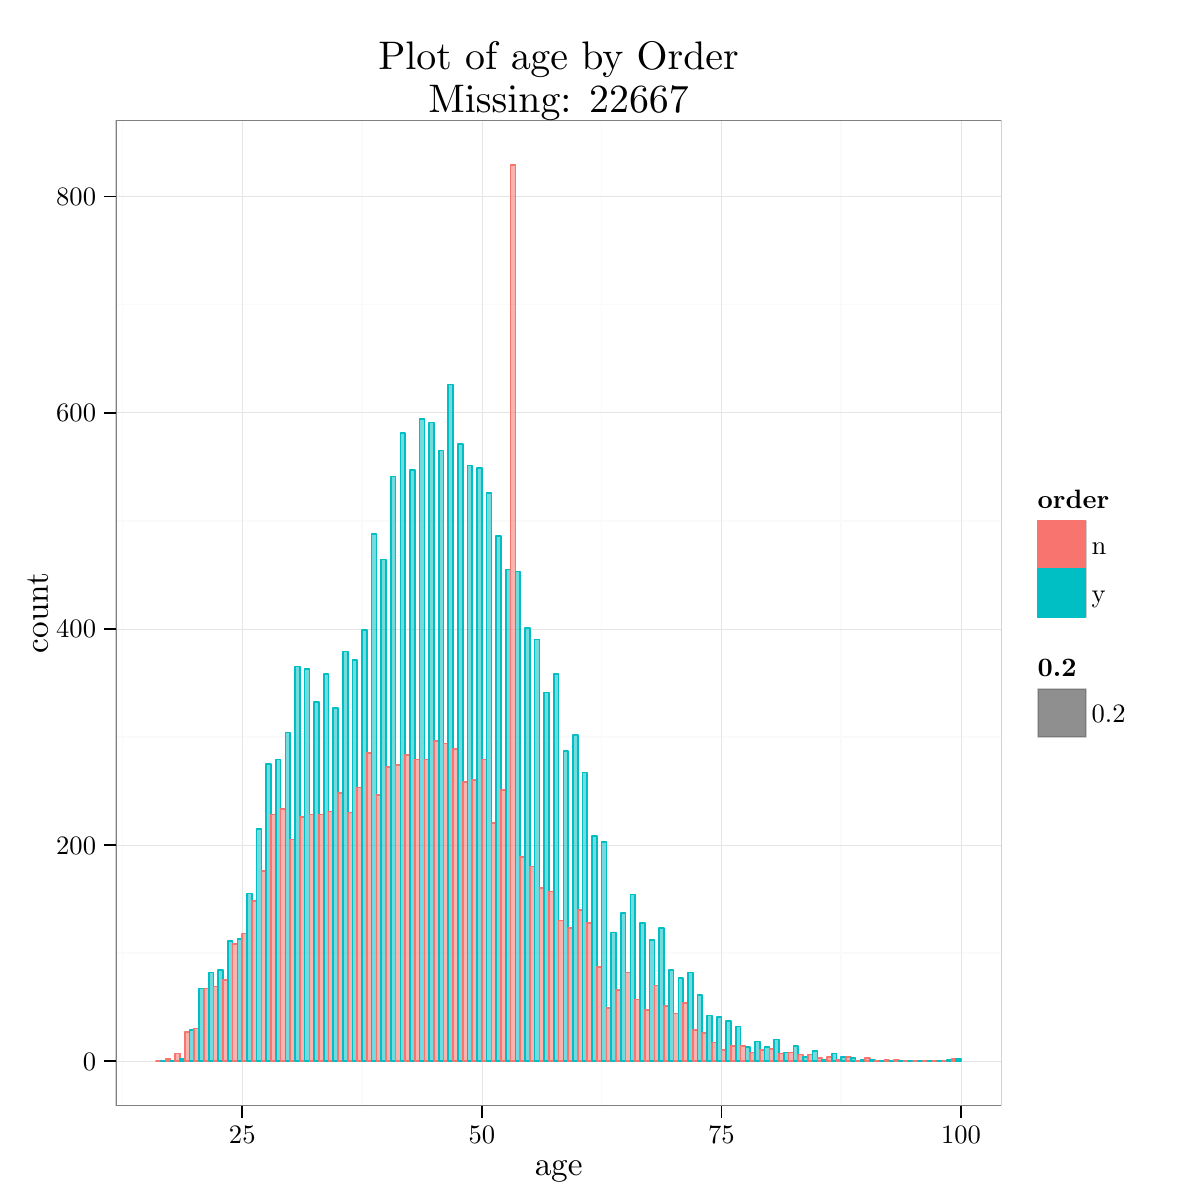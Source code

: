 % Created by tikzDevice version 0.6.2 on 2013-04-26 06:01:31.967
% !TEX encoding = UTF-8 Unicode

\documentclass{article}
\nonstopmode

\usepackage{tikz}

\usepackage[active,tightpage,psfixbb]{preview}

\PreviewEnvironment{pgfpicture}

\setlength\PreviewBorder{0pt}

\newcommand{\SweaveOpts}[1]{}  % do not interfere with LaTeX
\newcommand{\SweaveInput}[1]{} % because they are not real TeX commands
\newcommand{\Sexpr}[1]{}       % will only be parsed by R


%Change "article" to "report" to get rid of page number on title page
\usepackage{amsmath,amsfonts,amsthm,amssymb}
\usepackage{tikz}
\usetikzlibrary{backgrounds}
\usepackage{setspace}
\usepackage{Tabbing}
\usepackage{fancyhdr}
\usepackage{lastpage}
\usepackage{lstlinebgrd}
\usepackage{extramarks}
\usepackage{longtable}
\usepackage{chngpage}
\usepackage{soul,color}
\usepackage{color}
\usepackage{graphicx,float,wrapfig}
\usepackage{amsmath,amssymb, rotating}
%\usepackage{minted}
\usepackage{epsfig}
\usepackage{animate}
\usepackage{array}
\usepackage{graphics, color}
\usepackage{graphicx}
\usepackage{epsfig}
\usepackage{setspace}
\usepackage{verbatim}
\usepackage{url}
\usepackage[margin=1.0in]{geometry}

\definecolor{knitrfg}{rgb}{0.2, 0.2, 0.2}
\newcommand{\blue}[1]{{\color{blue} #1}}
\newcommand{\red}[1]{{\color{red} #1}}
\newcommand{\distas}[1]{%
  \savebox{\mybox}{\hbox{\kern3pt$\scriptstyle#1$\kern3pt}}%
  \savebox{\mysim}{\hbox{$\sim$}}%
  \mathbin{\overset{#1}{\kern\z \resizebox{\wd\mybox}{\ht\mysim}{$\sim$}}}%
}
\newcommand{\mytilde}{\raise.17ex\hbox{$\scriptstyle\mathtt{\sim}$}} 

% In case you need to adjust margins:
\topmargin=-0.45in      %
\evensidemargin=0in     %
\oddsidemargin=0in      %
\textwidth=6.5in        %
\textheight=9.0in       %
\headsep=0.25in         %

%Course Information
\newcommand{\Semester}{April and May 2013}
\newcommand{\CourseShort}{DMC 2013}
\newcommand{\CourseLong}{Data Mining Cup Competition 2013}

%Instructor Information
\newcommand{\InstructorLong}{Iowa State University of Science and Technology}
\newcommand{\InstructorShort}{ISU}

%My Information
\newcommand{\WritersLong}{Corey Lanker, Fangfang Liu, Jia Liu, Ian Mouzon, Wei Zhang, Wen Zhou}
\newcommand{\WritersShort}{Lanker, Liu, Liu, Mouzon, Zhang, Zhou}
\newcommand{\WritersContact}{\blue{imouzon@iastate.edu}}

%Homework Information
\newcommand{\homeworkTitle}{Prediction of Orders}
\newcommand{\homeworkDueDate}{April and May 2013}
\newcommand{\homeworkCreationDate}{\date{}}
\newcommand{\homeworkTopics}{}

% Setup the header and footer
\pagestyle{fancy}                                                       %
\lhead{\CourseShort:  \InstructorShort}                                                 %
\chead{\homeworkTitle}  %
\rhead{\WritersShort \firstxmark}                                                     %
\lfoot{\lastxmark}                                                      %
\cfoot{}                                                                %
\rfoot{Page\ \thepage\ of\ \pageref{LastPage}}                          %
\renewcommand\headrulewidth{0.4pt}                                      %
\renewcommand\footrulewidth{0.4pt}                                      %

%%%% FANCY QUOTES %%%
\makeatletter
\tikzset{%
  fancy quotes/.style={
    text width=\fq@width pt,
    align=justify,
    inner sep=1em,
    anchor=north west,
    minimum width=\textwidth,
  },
  fancy quotes width/.initial={.8\textwidth},
  fancy quotes marks/.style={
    scale=8,
    text=white,
    inner sep=0pt,
  },
  fancy quotes opening/.style={
    fancy quotes marks,
  },
  fancy quotes closing/.style={
    fancy quotes marks,
  },
  fancy quotes background/.style={
    show background rectangle,
    inner frame xsep=0pt,
    background rectangle/.style={
      fill=gray!25,
      rounded corners,
    },
  }
}

\newenvironment{fancyquotes}[1][]{%
\noindent
\tikzpicture[fancy quotes background]
\node[fancy quotes opening,anchor=north west] (fq@ul) at (0,0) {``};
\tikz@scan@one@point\pgfutil@firstofone(fq@ul.east)
\pgfmathsetmacro{\fq@width}{\textwidth - 2*\pgf@x}
\node[fancy quotes,#1] (fq@txt) at (fq@ul.north west) \bgroup}
{\egroup;
\node[overlay,fancy quotes closing,anchor=east] at (fq@txt.south east) {''};
\endtikzpicture}
\makeatother
%%% End of fancy quotes


\begin{document}

\begin{tikzpicture}[x=1pt,y=1pt]
\definecolor[named]{drawColor}{rgb}{0.00,0.00,0.00}
\definecolor[named]{fillColor}{rgb}{1.00,1.00,1.00}
\fill[color=fillColor,fill opacity=0.00,] (0,0) rectangle (433.62,433.62);
\begin{scope}
\path[clip] (  0.00,  0.00) rectangle (433.62,433.62);
\definecolor[named]{drawColor}{rgb}{1.00,1.00,1.00}
\definecolor[named]{fillColor}{rgb}{1.00,1.00,1.00}
\end{scope}
\begin{scope}
\path[clip] (  0.00,  0.00) rectangle (433.62,433.62);
\definecolor[named]{drawColor}{rgb}{1.00,1.00,1.00}
\definecolor[named]{fillColor}{rgb}{1.00,1.00,1.00}

\draw[color=drawColor,line width= 0.6pt,line cap=round,line join=round,fill=fillColor,] (  0.00,  0.00) rectangle (433.62,433.62);
\end{scope}
\begin{scope}
\path[clip] (  0.00,  0.00) rectangle (433.62,433.62);
\definecolor[named]{drawColor}{rgb}{1.00,1.00,1.00}
\definecolor[named]{fillColor}{rgb}{1.00,1.00,1.00}
\end{scope}
\begin{scope}
\path[clip] (  0.00,  0.00) rectangle (433.62,433.62);
\definecolor[named]{drawColor}{rgb}{1.00,1.00,1.00}
\definecolor[named]{fillColor}{rgb}{1.00,1.00,1.00}
\end{scope}
\begin{scope}
\path[clip] (  0.00,  0.00) rectangle (433.62,433.62);
\definecolor[named]{drawColor}{rgb}{1.00,1.00,1.00}
\definecolor[named]{fillColor}{rgb}{1.00,1.00,1.00}
\end{scope}
\begin{scope}
\path[clip] ( 41.82, 34.03) rectangle (361.84,390.08);
\definecolor[named]{drawColor}{rgb}{1.00,1.00,1.00}
\definecolor[named]{fillColor}{rgb}{1.00,1.00,1.00}

\draw[fill=fillColor,draw opacity=0.00,] ( 41.82, 34.03) rectangle (361.84,390.08);
\definecolor[named]{drawColor}{rgb}{0.98,0.98,0.98}

\draw[color=drawColor,line width= 0.6pt,line join=round,fill opacity=0.00,] ( 41.82, 89.26) --
	(361.84, 89.26);

\draw[color=drawColor,line width= 0.6pt,line join=round,fill opacity=0.00,] ( 41.82,167.35) --
	(361.84,167.35);

\draw[color=drawColor,line width= 0.6pt,line join=round,fill opacity=0.00,] ( 41.82,245.44) --
	(361.84,245.44);

\draw[color=drawColor,line width= 0.6pt,line join=round,fill opacity=0.00,] ( 41.82,323.53) --
	(361.84,323.53);

\draw[color=drawColor,line width= 0.6pt,line join=round,fill opacity=0.00,] ( 44.24, 34.03) --
	( 44.24,390.08);

\draw[color=drawColor,line width= 0.6pt,line join=round,fill opacity=0.00,] (130.83, 34.03) --
	(130.83,390.08);

\draw[color=drawColor,line width= 0.6pt,line join=round,fill opacity=0.00,] (217.41, 34.03) --
	(217.41,390.08);

\draw[color=drawColor,line width= 0.6pt,line join=round,fill opacity=0.00,] (304.00, 34.03) --
	(304.00,390.08);
\definecolor[named]{drawColor}{rgb}{0.90,0.90,0.90}

\draw[color=drawColor,line width= 0.2pt,line join=round,fill opacity=0.00,] ( 41.82, 50.22) --
	(361.84, 50.22);

\draw[color=drawColor,line width= 0.2pt,line join=round,fill opacity=0.00,] ( 41.82,128.31) --
	(361.84,128.31);

\draw[color=drawColor,line width= 0.2pt,line join=round,fill opacity=0.00,] ( 41.82,206.40) --
	(361.84,206.40);

\draw[color=drawColor,line width= 0.2pt,line join=round,fill opacity=0.00,] ( 41.82,284.49) --
	(361.84,284.49);

\draw[color=drawColor,line width= 0.2pt,line join=round,fill opacity=0.00,] ( 41.82,362.58) --
	(361.84,362.58);

\draw[color=drawColor,line width= 0.2pt,line join=round,fill opacity=0.00,] ( 87.54, 34.03) --
	( 87.54,390.08);

\draw[color=drawColor,line width= 0.2pt,line join=round,fill opacity=0.00,] (174.12, 34.03) --
	(174.12,390.08);

\draw[color=drawColor,line width= 0.2pt,line join=round,fill opacity=0.00,] (260.71, 34.03) --
	(260.71,390.08);

\draw[color=drawColor,line width= 0.2pt,line join=round,fill opacity=0.00,] (347.29, 34.03) --
	(347.29,390.08);
\definecolor[named]{drawColor}{rgb}{0.97,0.46,0.43}
\definecolor[named]{fillColor}{rgb}{0.97,0.46,0.43}

\draw[color=drawColor,line width= 0.6pt,line join=round,fill=fillColor,fill opacity=0.55,] ( 56.37, 50.22) rectangle ( 58.10, 50.22);
\definecolor[named]{drawColor}{rgb}{0.00,0.75,0.77}
\definecolor[named]{fillColor}{rgb}{0.00,0.75,0.77}

\draw[color=drawColor,line width= 0.6pt,line join=round,fill=fillColor,fill opacity=0.55,] ( 58.10, 50.22) rectangle ( 59.83, 50.22);
\definecolor[named]{drawColor}{rgb}{0.97,0.46,0.43}
\definecolor[named]{fillColor}{rgb}{0.97,0.46,0.43}

\draw[color=drawColor,line width= 0.6pt,line join=round,fill=fillColor,fill opacity=0.55,] ( 59.83, 50.22) rectangle ( 61.56, 51.00);
\definecolor[named]{drawColor}{rgb}{0.00,0.75,0.77}
\definecolor[named]{fillColor}{rgb}{0.00,0.75,0.77}

\draw[color=drawColor,line width= 0.6pt,line join=round,fill=fillColor,fill opacity=0.55,] ( 61.56, 50.22) rectangle ( 63.29, 50.22);
\definecolor[named]{drawColor}{rgb}{0.97,0.46,0.43}
\definecolor[named]{fillColor}{rgb}{0.97,0.46,0.43}

\draw[color=drawColor,line width= 0.6pt,line join=round,fill=fillColor,fill opacity=0.55,] ( 63.29, 50.22) rectangle ( 65.02, 52.95);
\definecolor[named]{drawColor}{rgb}{0.00,0.75,0.77}
\definecolor[named]{fillColor}{rgb}{0.00,0.75,0.77}

\draw[color=drawColor,line width= 0.6pt,line join=round,fill=fillColor,fill opacity=0.55,] ( 65.02, 50.22) rectangle ( 66.76, 51.00);
\definecolor[named]{drawColor}{rgb}{0.97,0.46,0.43}
\definecolor[named]{fillColor}{rgb}{0.97,0.46,0.43}

\draw[color=drawColor,line width= 0.6pt,line join=round,fill=fillColor,fill opacity=0.55,] ( 66.76, 50.22) rectangle ( 68.49, 60.76);
\definecolor[named]{drawColor}{rgb}{0.00,0.75,0.77}
\definecolor[named]{fillColor}{rgb}{0.00,0.75,0.77}

\draw[color=drawColor,line width= 0.6pt,line join=round,fill=fillColor,fill opacity=0.55,] ( 68.49, 50.22) rectangle ( 70.22, 61.54);
\definecolor[named]{drawColor}{rgb}{0.97,0.46,0.43}
\definecolor[named]{fillColor}{rgb}{0.97,0.46,0.43}

\draw[color=drawColor,line width= 0.6pt,line join=round,fill=fillColor,fill opacity=0.55,] ( 70.22, 50.22) rectangle ( 71.95, 61.93);
\definecolor[named]{drawColor}{rgb}{0.00,0.75,0.77}
\definecolor[named]{fillColor}{rgb}{0.00,0.75,0.77}

\draw[color=drawColor,line width= 0.6pt,line join=round,fill=fillColor,fill opacity=0.55,] ( 71.95, 50.22) rectangle ( 73.68, 76.38);
\definecolor[named]{drawColor}{rgb}{0.97,0.46,0.43}
\definecolor[named]{fillColor}{rgb}{0.97,0.46,0.43}

\draw[color=drawColor,line width= 0.6pt,line join=round,fill=fillColor,fill opacity=0.55,] ( 73.68, 50.22) rectangle ( 75.41, 76.38);
\definecolor[named]{drawColor}{rgb}{0.00,0.75,0.77}
\definecolor[named]{fillColor}{rgb}{0.00,0.75,0.77}

\draw[color=drawColor,line width= 0.6pt,line join=round,fill=fillColor,fill opacity=0.55,] ( 75.41, 50.22) rectangle ( 77.15, 82.24);
\definecolor[named]{drawColor}{rgb}{0.97,0.46,0.43}
\definecolor[named]{fillColor}{rgb}{0.97,0.46,0.43}

\draw[color=drawColor,line width= 0.6pt,line join=round,fill=fillColor,fill opacity=0.55,] ( 77.15, 50.22) rectangle ( 78.88, 77.16);
\definecolor[named]{drawColor}{rgb}{0.00,0.75,0.77}
\definecolor[named]{fillColor}{rgb}{0.00,0.75,0.77}

\draw[color=drawColor,line width= 0.6pt,line join=round,fill=fillColor,fill opacity=0.55,] ( 78.88, 50.22) rectangle ( 80.61, 83.02);
\definecolor[named]{drawColor}{rgb}{0.97,0.46,0.43}
\definecolor[named]{fillColor}{rgb}{0.97,0.46,0.43}

\draw[color=drawColor,line width= 0.6pt,line join=round,fill=fillColor,fill opacity=0.55,] ( 80.61, 50.22) rectangle ( 82.34, 79.50);
\definecolor[named]{drawColor}{rgb}{0.00,0.75,0.77}
\definecolor[named]{fillColor}{rgb}{0.00,0.75,0.77}

\draw[color=drawColor,line width= 0.6pt,line join=round,fill=fillColor,fill opacity=0.55,] ( 82.34, 50.22) rectangle ( 84.07, 93.56);
\definecolor[named]{drawColor}{rgb}{0.97,0.46,0.43}
\definecolor[named]{fillColor}{rgb}{0.97,0.46,0.43}

\draw[color=drawColor,line width= 0.6pt,line join=round,fill=fillColor,fill opacity=0.55,] ( 84.07, 50.22) rectangle ( 85.80, 92.39);
\definecolor[named]{drawColor}{rgb}{0.00,0.75,0.77}
\definecolor[named]{fillColor}{rgb}{0.00,0.75,0.77}

\draw[color=drawColor,line width= 0.6pt,line join=round,fill=fillColor,fill opacity=0.55,] ( 85.80, 50.22) rectangle ( 87.54, 94.34);
\definecolor[named]{drawColor}{rgb}{0.97,0.46,0.43}
\definecolor[named]{fillColor}{rgb}{0.97,0.46,0.43}

\draw[color=drawColor,line width= 0.6pt,line join=round,fill=fillColor,fill opacity=0.55,] ( 87.54, 50.22) rectangle ( 89.27, 96.29);
\definecolor[named]{drawColor}{rgb}{0.00,0.75,0.77}
\definecolor[named]{fillColor}{rgb}{0.00,0.75,0.77}

\draw[color=drawColor,line width= 0.6pt,line join=round,fill=fillColor,fill opacity=0.55,] ( 89.27, 50.22) rectangle ( 91.00,110.74);
\definecolor[named]{drawColor}{rgb}{0.97,0.46,0.43}
\definecolor[named]{fillColor}{rgb}{0.97,0.46,0.43}

\draw[color=drawColor,line width= 0.6pt,line join=round,fill=fillColor,fill opacity=0.55,] ( 91.00, 50.22) rectangle ( 92.73,108.00);
\definecolor[named]{drawColor}{rgb}{0.00,0.75,0.77}
\definecolor[named]{fillColor}{rgb}{0.00,0.75,0.77}

\draw[color=drawColor,line width= 0.6pt,line join=round,fill=fillColor,fill opacity=0.55,] ( 92.73, 50.22) rectangle ( 94.46,134.16);
\definecolor[named]{drawColor}{rgb}{0.97,0.46,0.43}
\definecolor[named]{fillColor}{rgb}{0.97,0.46,0.43}

\draw[color=drawColor,line width= 0.6pt,line join=round,fill=fillColor,fill opacity=0.55,] ( 94.46, 50.22) rectangle ( 96.19,118.94);
\definecolor[named]{drawColor}{rgb}{0.00,0.75,0.77}
\definecolor[named]{fillColor}{rgb}{0.00,0.75,0.77}

\draw[color=drawColor,line width= 0.6pt,line join=round,fill=fillColor,fill opacity=0.55,] ( 96.19, 50.22) rectangle ( 97.93,157.59);
\definecolor[named]{drawColor}{rgb}{0.97,0.46,0.43}
\definecolor[named]{fillColor}{rgb}{0.97,0.46,0.43}

\draw[color=drawColor,line width= 0.6pt,line join=round,fill=fillColor,fill opacity=0.55,] ( 97.93, 50.22) rectangle ( 99.66,139.24);
\definecolor[named]{drawColor}{rgb}{0.00,0.75,0.77}
\definecolor[named]{fillColor}{rgb}{0.00,0.75,0.77}

\draw[color=drawColor,line width= 0.6pt,line join=round,fill=fillColor,fill opacity=0.55,] ( 99.66, 50.22) rectangle (101.39,159.15);
\definecolor[named]{drawColor}{rgb}{0.97,0.46,0.43}
\definecolor[named]{fillColor}{rgb}{0.97,0.46,0.43}

\draw[color=drawColor,line width= 0.6pt,line join=round,fill=fillColor,fill opacity=0.55,] (101.39, 50.22) rectangle (103.12,141.19);
\definecolor[named]{drawColor}{rgb}{0.00,0.75,0.77}
\definecolor[named]{fillColor}{rgb}{0.00,0.75,0.77}

\draw[color=drawColor,line width= 0.6pt,line join=round,fill=fillColor,fill opacity=0.55,] (103.12, 50.22) rectangle (104.85,168.91);
\definecolor[named]{drawColor}{rgb}{0.97,0.46,0.43}
\definecolor[named]{fillColor}{rgb}{0.97,0.46,0.43}

\draw[color=drawColor,line width= 0.6pt,line join=round,fill=fillColor,fill opacity=0.55,] (104.85, 50.22) rectangle (106.59,130.26);
\definecolor[named]{drawColor}{rgb}{0.00,0.75,0.77}
\definecolor[named]{fillColor}{rgb}{0.00,0.75,0.77}

\draw[color=drawColor,line width= 0.6pt,line join=round,fill=fillColor,fill opacity=0.55,] (106.59, 50.22) rectangle (108.32,192.73);
\definecolor[named]{drawColor}{rgb}{0.97,0.46,0.43}
\definecolor[named]{fillColor}{rgb}{0.97,0.46,0.43}

\draw[color=drawColor,line width= 0.6pt,line join=round,fill=fillColor,fill opacity=0.55,] (108.32, 50.22) rectangle (110.05,138.46);
\definecolor[named]{drawColor}{rgb}{0.00,0.75,0.77}
\definecolor[named]{fillColor}{rgb}{0.00,0.75,0.77}

\draw[color=drawColor,line width= 0.6pt,line join=round,fill=fillColor,fill opacity=0.55,] (110.05, 50.22) rectangle (111.78,191.95);
\definecolor[named]{drawColor}{rgb}{0.97,0.46,0.43}
\definecolor[named]{fillColor}{rgb}{0.97,0.46,0.43}

\draw[color=drawColor,line width= 0.6pt,line join=round,fill=fillColor,fill opacity=0.55,] (111.78, 50.22) rectangle (113.51,139.24);
\definecolor[named]{drawColor}{rgb}{0.00,0.75,0.77}
\definecolor[named]{fillColor}{rgb}{0.00,0.75,0.77}

\draw[color=drawColor,line width= 0.6pt,line join=round,fill=fillColor,fill opacity=0.55,] (113.51, 50.22) rectangle (115.24,179.85);
\definecolor[named]{drawColor}{rgb}{0.97,0.46,0.43}
\definecolor[named]{fillColor}{rgb}{0.97,0.46,0.43}

\draw[color=drawColor,line width= 0.6pt,line join=round,fill=fillColor,fill opacity=0.55,] (115.24, 50.22) rectangle (116.98,139.24);
\definecolor[named]{drawColor}{rgb}{0.00,0.75,0.77}
\definecolor[named]{fillColor}{rgb}{0.00,0.75,0.77}

\draw[color=drawColor,line width= 0.6pt,line join=round,fill=fillColor,fill opacity=0.55,] (116.98, 50.22) rectangle (118.71,190.00);
\definecolor[named]{drawColor}{rgb}{0.97,0.46,0.43}
\definecolor[named]{fillColor}{rgb}{0.97,0.46,0.43}

\draw[color=drawColor,line width= 0.6pt,line join=round,fill=fillColor,fill opacity=0.55,] (118.71, 50.22) rectangle (120.44,140.41);
\definecolor[named]{drawColor}{rgb}{0.00,0.75,0.77}
\definecolor[named]{fillColor}{rgb}{0.00,0.75,0.77}

\draw[color=drawColor,line width= 0.6pt,line join=round,fill=fillColor,fill opacity=0.55,] (120.44, 50.22) rectangle (122.17,177.89);
\definecolor[named]{drawColor}{rgb}{0.97,0.46,0.43}
\definecolor[named]{fillColor}{rgb}{0.97,0.46,0.43}

\draw[color=drawColor,line width= 0.6pt,line join=round,fill=fillColor,fill opacity=0.55,] (122.17, 50.22) rectangle (123.90,147.05);
\definecolor[named]{drawColor}{rgb}{0.00,0.75,0.77}
\definecolor[named]{fillColor}{rgb}{0.00,0.75,0.77}

\draw[color=drawColor,line width= 0.6pt,line join=round,fill=fillColor,fill opacity=0.55,] (123.90, 50.22) rectangle (125.63,198.20);
\definecolor[named]{drawColor}{rgb}{0.97,0.46,0.43}
\definecolor[named]{fillColor}{rgb}{0.97,0.46,0.43}

\draw[color=drawColor,line width= 0.6pt,line join=round,fill=fillColor,fill opacity=0.55,] (125.63, 50.22) rectangle (127.37,140.02);
\definecolor[named]{drawColor}{rgb}{0.00,0.75,0.77}
\definecolor[named]{fillColor}{rgb}{0.00,0.75,0.77}

\draw[color=drawColor,line width= 0.6pt,line join=round,fill=fillColor,fill opacity=0.55,] (127.37, 50.22) rectangle (129.10,195.07);
\definecolor[named]{drawColor}{rgb}{0.97,0.46,0.43}
\definecolor[named]{fillColor}{rgb}{0.97,0.46,0.43}

\draw[color=drawColor,line width= 0.6pt,line join=round,fill=fillColor,fill opacity=0.55,] (129.10, 50.22) rectangle (130.83,149.00);
\definecolor[named]{drawColor}{rgb}{0.00,0.75,0.77}
\definecolor[named]{fillColor}{rgb}{0.00,0.75,0.77}

\draw[color=drawColor,line width= 0.6pt,line join=round,fill=fillColor,fill opacity=0.55,] (130.83, 50.22) rectangle (132.56,206.01);
\definecolor[named]{drawColor}{rgb}{0.97,0.46,0.43}
\definecolor[named]{fillColor}{rgb}{0.97,0.46,0.43}

\draw[color=drawColor,line width= 0.6pt,line join=round,fill=fillColor,fill opacity=0.55,] (132.56, 50.22) rectangle (134.29,161.50);
\definecolor[named]{drawColor}{rgb}{0.00,0.75,0.77}
\definecolor[named]{fillColor}{rgb}{0.00,0.75,0.77}

\draw[color=drawColor,line width= 0.6pt,line join=round,fill=fillColor,fill opacity=0.55,] (134.29, 50.22) rectangle (136.02,240.76);
\definecolor[named]{drawColor}{rgb}{0.97,0.46,0.43}
\definecolor[named]{fillColor}{rgb}{0.97,0.46,0.43}

\draw[color=drawColor,line width= 0.6pt,line join=round,fill=fillColor,fill opacity=0.55,] (136.02, 50.22) rectangle (137.76,146.27);
\definecolor[named]{drawColor}{rgb}{0.00,0.75,0.77}
\definecolor[named]{fillColor}{rgb}{0.00,0.75,0.77}

\draw[color=drawColor,line width= 0.6pt,line join=round,fill=fillColor,fill opacity=0.55,] (137.76, 50.22) rectangle (139.49,231.39);
\definecolor[named]{drawColor}{rgb}{0.97,0.46,0.43}
\definecolor[named]{fillColor}{rgb}{0.97,0.46,0.43}

\draw[color=drawColor,line width= 0.6pt,line join=round,fill=fillColor,fill opacity=0.55,] (139.49, 50.22) rectangle (141.22,156.42);
\definecolor[named]{drawColor}{rgb}{0.00,0.75,0.77}
\definecolor[named]{fillColor}{rgb}{0.00,0.75,0.77}

\draw[color=drawColor,line width= 0.6pt,line join=round,fill=fillColor,fill opacity=0.55,] (141.22, 50.22) rectangle (142.95,261.45);
\definecolor[named]{drawColor}{rgb}{0.97,0.46,0.43}
\definecolor[named]{fillColor}{rgb}{0.97,0.46,0.43}

\draw[color=drawColor,line width= 0.6pt,line join=round,fill=fillColor,fill opacity=0.55,] (142.95, 50.22) rectangle (144.68,157.20);
\definecolor[named]{drawColor}{rgb}{0.00,0.75,0.77}
\definecolor[named]{fillColor}{rgb}{0.00,0.75,0.77}

\draw[color=drawColor,line width= 0.6pt,line join=round,fill=fillColor,fill opacity=0.55,] (144.68, 50.22) rectangle (146.41,277.07);
\definecolor[named]{drawColor}{rgb}{0.97,0.46,0.43}
\definecolor[named]{fillColor}{rgb}{0.97,0.46,0.43}

\draw[color=drawColor,line width= 0.6pt,line join=round,fill=fillColor,fill opacity=0.55,] (146.41, 50.22) rectangle (148.15,160.71);
\definecolor[named]{drawColor}{rgb}{0.00,0.75,0.77}
\definecolor[named]{fillColor}{rgb}{0.00,0.75,0.77}

\draw[color=drawColor,line width= 0.6pt,line join=round,fill=fillColor,fill opacity=0.55,] (148.15, 50.22) rectangle (149.88,263.79);
\definecolor[named]{drawColor}{rgb}{0.97,0.46,0.43}
\definecolor[named]{fillColor}{rgb}{0.97,0.46,0.43}

\draw[color=drawColor,line width= 0.6pt,line join=round,fill=fillColor,fill opacity=0.55,] (149.88, 50.22) rectangle (151.61,159.15);
\definecolor[named]{drawColor}{rgb}{0.00,0.75,0.77}
\definecolor[named]{fillColor}{rgb}{0.00,0.75,0.77}

\draw[color=drawColor,line width= 0.6pt,line join=round,fill=fillColor,fill opacity=0.55,] (151.61, 50.22) rectangle (153.34,282.14);
\definecolor[named]{drawColor}{rgb}{0.97,0.46,0.43}
\definecolor[named]{fillColor}{rgb}{0.97,0.46,0.43}

\draw[color=drawColor,line width= 0.6pt,line join=round,fill=fillColor,fill opacity=0.55,] (153.34, 50.22) rectangle (155.07,159.15);
\definecolor[named]{drawColor}{rgb}{0.00,0.75,0.77}
\definecolor[named]{fillColor}{rgb}{0.00,0.75,0.77}

\draw[color=drawColor,line width= 0.6pt,line join=round,fill=fillColor,fill opacity=0.55,] (155.07, 50.22) rectangle (156.80,280.97);
\definecolor[named]{drawColor}{rgb}{0.97,0.46,0.43}
\definecolor[named]{fillColor}{rgb}{0.97,0.46,0.43}

\draw[color=drawColor,line width= 0.6pt,line join=round,fill=fillColor,fill opacity=0.55,] (156.80, 50.22) rectangle (158.54,165.79);
\definecolor[named]{drawColor}{rgb}{0.00,0.75,0.77}
\definecolor[named]{fillColor}{rgb}{0.00,0.75,0.77}

\draw[color=drawColor,line width= 0.6pt,line join=round,fill=fillColor,fill opacity=0.55,] (158.54, 50.22) rectangle (160.27,270.82);
\definecolor[named]{drawColor}{rgb}{0.97,0.46,0.43}
\definecolor[named]{fillColor}{rgb}{0.97,0.46,0.43}

\draw[color=drawColor,line width= 0.6pt,line join=round,fill=fillColor,fill opacity=0.55,] (160.27, 50.22) rectangle (162.00,165.01);
\definecolor[named]{drawColor}{rgb}{0.00,0.75,0.77}
\definecolor[named]{fillColor}{rgb}{0.00,0.75,0.77}

\draw[color=drawColor,line width= 0.6pt,line join=round,fill=fillColor,fill opacity=0.55,] (162.00, 50.22) rectangle (163.73,294.64);
\definecolor[named]{drawColor}{rgb}{0.97,0.46,0.43}
\definecolor[named]{fillColor}{rgb}{0.97,0.46,0.43}

\draw[color=drawColor,line width= 0.6pt,line join=round,fill=fillColor,fill opacity=0.55,] (163.73, 50.22) rectangle (165.46,163.06);
\definecolor[named]{drawColor}{rgb}{0.00,0.75,0.77}
\definecolor[named]{fillColor}{rgb}{0.00,0.75,0.77}

\draw[color=drawColor,line width= 0.6pt,line join=round,fill=fillColor,fill opacity=0.55,] (165.46, 50.22) rectangle (167.19,273.16);
\definecolor[named]{drawColor}{rgb}{0.97,0.46,0.43}
\definecolor[named]{fillColor}{rgb}{0.97,0.46,0.43}

\draw[color=drawColor,line width= 0.6pt,line join=round,fill=fillColor,fill opacity=0.55,] (167.19, 50.22) rectangle (168.93,150.95);
\definecolor[named]{drawColor}{rgb}{0.00,0.75,0.77}
\definecolor[named]{fillColor}{rgb}{0.00,0.75,0.77}

\draw[color=drawColor,line width= 0.6pt,line join=round,fill=fillColor,fill opacity=0.55,] (168.93, 50.22) rectangle (170.66,265.35);
\definecolor[named]{drawColor}{rgb}{0.97,0.46,0.43}
\definecolor[named]{fillColor}{rgb}{0.97,0.46,0.43}

\draw[color=drawColor,line width= 0.6pt,line join=round,fill=fillColor,fill opacity=0.55,] (170.66, 50.22) rectangle (172.39,151.73);
\definecolor[named]{drawColor}{rgb}{0.00,0.75,0.77}
\definecolor[named]{fillColor}{rgb}{0.00,0.75,0.77}

\draw[color=drawColor,line width= 0.6pt,line join=round,fill=fillColor,fill opacity=0.55,] (172.39, 50.22) rectangle (174.12,264.57);
\definecolor[named]{drawColor}{rgb}{0.97,0.46,0.43}
\definecolor[named]{fillColor}{rgb}{0.97,0.46,0.43}

\draw[color=drawColor,line width= 0.6pt,line join=round,fill=fillColor,fill opacity=0.55,] (174.12, 50.22) rectangle (175.85,159.15);
\definecolor[named]{drawColor}{rgb}{0.00,0.75,0.77}
\definecolor[named]{fillColor}{rgb}{0.00,0.75,0.77}

\draw[color=drawColor,line width= 0.6pt,line join=round,fill=fillColor,fill opacity=0.55,] (175.85, 50.22) rectangle (177.59,255.59);
\definecolor[named]{drawColor}{rgb}{0.97,0.46,0.43}
\definecolor[named]{fillColor}{rgb}{0.97,0.46,0.43}

\draw[color=drawColor,line width= 0.6pt,line join=round,fill=fillColor,fill opacity=0.55,] (177.59, 50.22) rectangle (179.32,136.12);
\definecolor[named]{drawColor}{rgb}{0.00,0.75,0.77}
\definecolor[named]{fillColor}{rgb}{0.00,0.75,0.77}

\draw[color=drawColor,line width= 0.6pt,line join=round,fill=fillColor,fill opacity=0.55,] (179.32, 50.22) rectangle (181.05,239.98);
\definecolor[named]{drawColor}{rgb}{0.97,0.46,0.43}
\definecolor[named]{fillColor}{rgb}{0.97,0.46,0.43}

\draw[color=drawColor,line width= 0.6pt,line join=round,fill=fillColor,fill opacity=0.55,] (181.05, 50.22) rectangle (182.78,148.22);
\definecolor[named]{drawColor}{rgb}{0.00,0.75,0.77}
\definecolor[named]{fillColor}{rgb}{0.00,0.75,0.77}

\draw[color=drawColor,line width= 0.6pt,line join=round,fill=fillColor,fill opacity=0.55,] (182.78, 50.22) rectangle (184.51,227.87);
\definecolor[named]{drawColor}{rgb}{0.97,0.46,0.43}
\definecolor[named]{fillColor}{rgb}{0.97,0.46,0.43}

\draw[color=drawColor,line width= 0.6pt,line join=round,fill=fillColor,fill opacity=0.55,] (184.51, 50.22) rectangle (186.24,373.90);
\definecolor[named]{drawColor}{rgb}{0.00,0.75,0.77}
\definecolor[named]{fillColor}{rgb}{0.00,0.75,0.77}

\draw[color=drawColor,line width= 0.6pt,line join=round,fill=fillColor,fill opacity=0.55,] (186.24, 50.22) rectangle (187.98,227.09);
\definecolor[named]{drawColor}{rgb}{0.97,0.46,0.43}
\definecolor[named]{fillColor}{rgb}{0.97,0.46,0.43}

\draw[color=drawColor,line width= 0.6pt,line join=round,fill=fillColor,fill opacity=0.55,] (187.98, 50.22) rectangle (189.71,124.01);
\definecolor[named]{drawColor}{rgb}{0.00,0.75,0.77}
\definecolor[named]{fillColor}{rgb}{0.00,0.75,0.77}

\draw[color=drawColor,line width= 0.6pt,line join=round,fill=fillColor,fill opacity=0.55,] (189.71, 50.22) rectangle (191.44,206.79);
\definecolor[named]{drawColor}{rgb}{0.97,0.46,0.43}
\definecolor[named]{fillColor}{rgb}{0.97,0.46,0.43}

\draw[color=drawColor,line width= 0.6pt,line join=round,fill=fillColor,fill opacity=0.55,] (191.44, 50.22) rectangle (193.17,120.50);
\definecolor[named]{drawColor}{rgb}{0.00,0.75,0.77}
\definecolor[named]{fillColor}{rgb}{0.00,0.75,0.77}

\draw[color=drawColor,line width= 0.6pt,line join=round,fill=fillColor,fill opacity=0.55,] (193.17, 50.22) rectangle (194.90,202.49);
\definecolor[named]{drawColor}{rgb}{0.97,0.46,0.43}
\definecolor[named]{fillColor}{rgb}{0.97,0.46,0.43}

\draw[color=drawColor,line width= 0.6pt,line join=round,fill=fillColor,fill opacity=0.55,] (194.90, 50.22) rectangle (196.63,112.69);
\definecolor[named]{drawColor}{rgb}{0.00,0.75,0.77}
\definecolor[named]{fillColor}{rgb}{0.00,0.75,0.77}

\draw[color=drawColor,line width= 0.6pt,line join=round,fill=fillColor,fill opacity=0.55,] (196.63, 50.22) rectangle (198.37,183.36);
\definecolor[named]{drawColor}{rgb}{0.97,0.46,0.43}
\definecolor[named]{fillColor}{rgb}{0.97,0.46,0.43}

\draw[color=drawColor,line width= 0.6pt,line join=round,fill=fillColor,fill opacity=0.55,] (198.37, 50.22) rectangle (200.10,111.52);
\definecolor[named]{drawColor}{rgb}{0.00,0.75,0.77}
\definecolor[named]{fillColor}{rgb}{0.00,0.75,0.77}

\draw[color=drawColor,line width= 0.6pt,line join=round,fill=fillColor,fill opacity=0.55,] (200.10, 50.22) rectangle (201.83,190.00);
\definecolor[named]{drawColor}{rgb}{0.97,0.46,0.43}
\definecolor[named]{fillColor}{rgb}{0.97,0.46,0.43}

\draw[color=drawColor,line width= 0.6pt,line join=round,fill=fillColor,fill opacity=0.55,] (201.83, 50.22) rectangle (203.56,100.98);
\definecolor[named]{drawColor}{rgb}{0.00,0.75,0.77}
\definecolor[named]{fillColor}{rgb}{0.00,0.75,0.77}

\draw[color=drawColor,line width= 0.6pt,line join=round,fill=fillColor,fill opacity=0.55,] (203.56, 50.22) rectangle (205.29,162.28);
\definecolor[named]{drawColor}{rgb}{0.97,0.46,0.43}
\definecolor[named]{fillColor}{rgb}{0.97,0.46,0.43}

\draw[color=drawColor,line width= 0.6pt,line join=round,fill=fillColor,fill opacity=0.55,] (205.29, 50.22) rectangle (207.02, 98.24);
\definecolor[named]{drawColor}{rgb}{0.00,0.75,0.77}
\definecolor[named]{fillColor}{rgb}{0.00,0.75,0.77}

\draw[color=drawColor,line width= 0.6pt,line join=round,fill=fillColor,fill opacity=0.55,] (207.02, 50.22) rectangle (208.76,168.13);
\definecolor[named]{drawColor}{rgb}{0.97,0.46,0.43}
\definecolor[named]{fillColor}{rgb}{0.97,0.46,0.43}

\draw[color=drawColor,line width= 0.6pt,line join=round,fill=fillColor,fill opacity=0.55,] (208.76, 50.22) rectangle (210.49,104.88);
\definecolor[named]{drawColor}{rgb}{0.00,0.75,0.77}
\definecolor[named]{fillColor}{rgb}{0.00,0.75,0.77}

\draw[color=drawColor,line width= 0.6pt,line join=round,fill=fillColor,fill opacity=0.55,] (210.49, 50.22) rectangle (212.22,154.47);
\definecolor[named]{drawColor}{rgb}{0.97,0.46,0.43}
\definecolor[named]{fillColor}{rgb}{0.97,0.46,0.43}

\draw[color=drawColor,line width= 0.6pt,line join=round,fill=fillColor,fill opacity=0.55,] (212.22, 50.22) rectangle (213.95,100.20);
\definecolor[named]{drawColor}{rgb}{0.00,0.75,0.77}
\definecolor[named]{fillColor}{rgb}{0.00,0.75,0.77}

\draw[color=drawColor,line width= 0.6pt,line join=round,fill=fillColor,fill opacity=0.55,] (213.95, 50.22) rectangle (215.68,131.43);
\definecolor[named]{drawColor}{rgb}{0.97,0.46,0.43}
\definecolor[named]{fillColor}{rgb}{0.97,0.46,0.43}

\draw[color=drawColor,line width= 0.6pt,line join=round,fill=fillColor,fill opacity=0.55,] (215.68, 50.22) rectangle (217.41, 84.19);
\definecolor[named]{drawColor}{rgb}{0.00,0.75,0.77}
\definecolor[named]{fillColor}{rgb}{0.00,0.75,0.77}

\draw[color=drawColor,line width= 0.6pt,line join=round,fill=fillColor,fill opacity=0.55,] (217.41, 50.22) rectangle (219.15,129.48);
\definecolor[named]{drawColor}{rgb}{0.97,0.46,0.43}
\definecolor[named]{fillColor}{rgb}{0.97,0.46,0.43}

\draw[color=drawColor,line width= 0.6pt,line join=round,fill=fillColor,fill opacity=0.55,] (219.15, 50.22) rectangle (220.88, 69.35);
\definecolor[named]{drawColor}{rgb}{0.00,0.75,0.77}
\definecolor[named]{fillColor}{rgb}{0.00,0.75,0.77}

\draw[color=drawColor,line width= 0.6pt,line join=round,fill=fillColor,fill opacity=0.55,] (220.88, 50.22) rectangle (222.61, 96.68);
\definecolor[named]{drawColor}{rgb}{0.97,0.46,0.43}
\definecolor[named]{fillColor}{rgb}{0.97,0.46,0.43}

\draw[color=drawColor,line width= 0.6pt,line join=round,fill=fillColor,fill opacity=0.55,] (222.61, 50.22) rectangle (224.34, 75.99);
\definecolor[named]{drawColor}{rgb}{0.00,0.75,0.77}
\definecolor[named]{fillColor}{rgb}{0.00,0.75,0.77}

\draw[color=drawColor,line width= 0.6pt,line join=round,fill=fillColor,fill opacity=0.55,] (224.34, 50.22) rectangle (226.07,103.71);
\definecolor[named]{drawColor}{rgb}{0.97,0.46,0.43}
\definecolor[named]{fillColor}{rgb}{0.97,0.46,0.43}

\draw[color=drawColor,line width= 0.6pt,line join=round,fill=fillColor,fill opacity=0.55,] (226.07, 50.22) rectangle (227.80, 82.24);
\definecolor[named]{drawColor}{rgb}{0.00,0.75,0.77}
\definecolor[named]{fillColor}{rgb}{0.00,0.75,0.77}

\draw[color=drawColor,line width= 0.6pt,line join=round,fill=fillColor,fill opacity=0.55,] (227.80, 50.22) rectangle (229.54,110.35);
\definecolor[named]{drawColor}{rgb}{0.97,0.46,0.43}
\definecolor[named]{fillColor}{rgb}{0.97,0.46,0.43}

\draw[color=drawColor,line width= 0.6pt,line join=round,fill=fillColor,fill opacity=0.55,] (229.54, 50.22) rectangle (231.27, 72.47);
\definecolor[named]{drawColor}{rgb}{0.00,0.75,0.77}
\definecolor[named]{fillColor}{rgb}{0.00,0.75,0.77}

\draw[color=drawColor,line width= 0.6pt,line join=round,fill=fillColor,fill opacity=0.55,] (231.27, 50.22) rectangle (233.00,100.20);
\definecolor[named]{drawColor}{rgb}{0.97,0.46,0.43}
\definecolor[named]{fillColor}{rgb}{0.97,0.46,0.43}

\draw[color=drawColor,line width= 0.6pt,line join=round,fill=fillColor,fill opacity=0.55,] (233.00, 50.22) rectangle (234.73, 68.57);
\definecolor[named]{drawColor}{rgb}{0.00,0.75,0.77}
\definecolor[named]{fillColor}{rgb}{0.00,0.75,0.77}

\draw[color=drawColor,line width= 0.6pt,line join=round,fill=fillColor,fill opacity=0.55,] (234.73, 50.22) rectangle (236.46, 93.95);
\definecolor[named]{drawColor}{rgb}{0.97,0.46,0.43}
\definecolor[named]{fillColor}{rgb}{0.97,0.46,0.43}

\draw[color=drawColor,line width= 0.6pt,line join=round,fill=fillColor,fill opacity=0.55,] (236.46, 50.22) rectangle (238.19, 77.55);
\definecolor[named]{drawColor}{rgb}{0.00,0.75,0.77}
\definecolor[named]{fillColor}{rgb}{0.00,0.75,0.77}

\draw[color=drawColor,line width= 0.6pt,line join=round,fill=fillColor,fill opacity=0.55,] (238.19, 50.22) rectangle (239.93, 98.24);
\definecolor[named]{drawColor}{rgb}{0.97,0.46,0.43}
\definecolor[named]{fillColor}{rgb}{0.97,0.46,0.43}

\draw[color=drawColor,line width= 0.6pt,line join=round,fill=fillColor,fill opacity=0.55,] (239.93, 50.22) rectangle (241.66, 70.13);
\definecolor[named]{drawColor}{rgb}{0.00,0.75,0.77}
\definecolor[named]{fillColor}{rgb}{0.00,0.75,0.77}

\draw[color=drawColor,line width= 0.6pt,line join=round,fill=fillColor,fill opacity=0.55,] (241.66, 50.22) rectangle (243.39, 83.02);
\definecolor[named]{drawColor}{rgb}{0.97,0.46,0.43}
\definecolor[named]{fillColor}{rgb}{0.97,0.46,0.43}

\draw[color=drawColor,line width= 0.6pt,line join=round,fill=fillColor,fill opacity=0.55,] (243.39, 50.22) rectangle (245.12, 67.40);
\definecolor[named]{drawColor}{rgb}{0.00,0.75,0.77}
\definecolor[named]{fillColor}{rgb}{0.00,0.75,0.77}

\draw[color=drawColor,line width= 0.6pt,line join=round,fill=fillColor,fill opacity=0.55,] (245.12, 50.22) rectangle (246.85, 80.28);
\definecolor[named]{drawColor}{rgb}{0.97,0.46,0.43}
\definecolor[named]{fillColor}{rgb}{0.97,0.46,0.43}

\draw[color=drawColor,line width= 0.6pt,line join=round,fill=fillColor,fill opacity=0.55,] (246.85, 50.22) rectangle (248.59, 71.30);
\definecolor[named]{drawColor}{rgb}{0.00,0.75,0.77}
\definecolor[named]{fillColor}{rgb}{0.00,0.75,0.77}

\draw[color=drawColor,line width= 0.6pt,line join=round,fill=fillColor,fill opacity=0.55,] (248.59, 50.22) rectangle (250.32, 82.24);
\definecolor[named]{drawColor}{rgb}{0.97,0.46,0.43}
\definecolor[named]{fillColor}{rgb}{0.97,0.46,0.43}

\draw[color=drawColor,line width= 0.6pt,line join=round,fill=fillColor,fill opacity=0.55,] (250.32, 50.22) rectangle (252.05, 61.54);
\definecolor[named]{drawColor}{rgb}{0.00,0.75,0.77}
\definecolor[named]{fillColor}{rgb}{0.00,0.75,0.77}

\draw[color=drawColor,line width= 0.6pt,line join=round,fill=fillColor,fill opacity=0.55,] (252.05, 50.22) rectangle (253.78, 74.04);
\definecolor[named]{drawColor}{rgb}{0.97,0.46,0.43}
\definecolor[named]{fillColor}{rgb}{0.97,0.46,0.43}

\draw[color=drawColor,line width= 0.6pt,line join=round,fill=fillColor,fill opacity=0.55,] (253.78, 50.22) rectangle (255.51, 60.37);
\definecolor[named]{drawColor}{rgb}{0.00,0.75,0.77}
\definecolor[named]{fillColor}{rgb}{0.00,0.75,0.77}

\draw[color=drawColor,line width= 0.6pt,line join=round,fill=fillColor,fill opacity=0.55,] (255.51, 50.22) rectangle (257.24, 66.62);
\definecolor[named]{drawColor}{rgb}{0.97,0.46,0.43}
\definecolor[named]{fillColor}{rgb}{0.97,0.46,0.43}

\draw[color=drawColor,line width= 0.6pt,line join=round,fill=fillColor,fill opacity=0.55,] (257.24, 50.22) rectangle (258.98, 56.86);
\definecolor[named]{drawColor}{rgb}{0.00,0.75,0.77}
\definecolor[named]{fillColor}{rgb}{0.00,0.75,0.77}

\draw[color=drawColor,line width= 0.6pt,line join=round,fill=fillColor,fill opacity=0.55,] (258.98, 50.22) rectangle (260.71, 66.23);
\definecolor[named]{drawColor}{rgb}{0.97,0.46,0.43}
\definecolor[named]{fillColor}{rgb}{0.97,0.46,0.43}

\draw[color=drawColor,line width= 0.6pt,line join=round,fill=fillColor,fill opacity=0.55,] (260.71, 50.22) rectangle (262.44, 54.12);
\definecolor[named]{drawColor}{rgb}{0.00,0.75,0.77}
\definecolor[named]{fillColor}{rgb}{0.00,0.75,0.77}

\draw[color=drawColor,line width= 0.6pt,line join=round,fill=fillColor,fill opacity=0.55,] (262.44, 50.22) rectangle (264.17, 64.67);
\definecolor[named]{drawColor}{rgb}{0.97,0.46,0.43}
\definecolor[named]{fillColor}{rgb}{0.97,0.46,0.43}

\draw[color=drawColor,line width= 0.6pt,line join=round,fill=fillColor,fill opacity=0.55,] (264.17, 50.22) rectangle (265.90, 55.68);
\definecolor[named]{drawColor}{rgb}{0.00,0.75,0.77}
\definecolor[named]{fillColor}{rgb}{0.00,0.75,0.77}

\draw[color=drawColor,line width= 0.6pt,line join=round,fill=fillColor,fill opacity=0.55,] (265.90, 50.22) rectangle (267.63, 62.71);
\definecolor[named]{drawColor}{rgb}{0.97,0.46,0.43}
\definecolor[named]{fillColor}{rgb}{0.97,0.46,0.43}

\draw[color=drawColor,line width= 0.6pt,line join=round,fill=fillColor,fill opacity=0.55,] (267.63, 50.22) rectangle (269.37, 55.68);
\definecolor[named]{drawColor}{rgb}{0.00,0.75,0.77}
\definecolor[named]{fillColor}{rgb}{0.00,0.75,0.77}

\draw[color=drawColor,line width= 0.6pt,line join=round,fill=fillColor,fill opacity=0.55,] (269.37, 50.22) rectangle (271.10, 55.29);
\definecolor[named]{drawColor}{rgb}{0.97,0.46,0.43}
\definecolor[named]{fillColor}{rgb}{0.97,0.46,0.43}

\draw[color=drawColor,line width= 0.6pt,line join=round,fill=fillColor,fill opacity=0.55,] (271.10, 50.22) rectangle (272.83, 53.34);
\definecolor[named]{drawColor}{rgb}{0.00,0.75,0.77}
\definecolor[named]{fillColor}{rgb}{0.00,0.75,0.77}

\draw[color=drawColor,line width= 0.6pt,line join=round,fill=fillColor,fill opacity=0.55,] (272.83, 50.22) rectangle (274.56, 57.25);
\definecolor[named]{drawColor}{rgb}{0.97,0.46,0.43}
\definecolor[named]{fillColor}{rgb}{0.97,0.46,0.43}

\draw[color=drawColor,line width= 0.6pt,line join=round,fill=fillColor,fill opacity=0.55,] (274.56, 50.22) rectangle (276.29, 54.12);
\definecolor[named]{drawColor}{rgb}{0.00,0.75,0.77}
\definecolor[named]{fillColor}{rgb}{0.00,0.75,0.77}

\draw[color=drawColor,line width= 0.6pt,line join=round,fill=fillColor,fill opacity=0.55,] (276.29, 50.22) rectangle (278.02, 55.29);
\definecolor[named]{drawColor}{rgb}{0.97,0.46,0.43}
\definecolor[named]{fillColor}{rgb}{0.97,0.46,0.43}

\draw[color=drawColor,line width= 0.6pt,line join=round,fill=fillColor,fill opacity=0.55,] (278.02, 50.22) rectangle (279.76, 54.51);
\definecolor[named]{drawColor}{rgb}{0.00,0.75,0.77}
\definecolor[named]{fillColor}{rgb}{0.00,0.75,0.77}

\draw[color=drawColor,line width= 0.6pt,line join=round,fill=fillColor,fill opacity=0.55,] (279.76, 50.22) rectangle (281.49, 58.03);
\definecolor[named]{drawColor}{rgb}{0.97,0.46,0.43}
\definecolor[named]{fillColor}{rgb}{0.97,0.46,0.43}

\draw[color=drawColor,line width= 0.6pt,line join=round,fill=fillColor,fill opacity=0.55,] (281.49, 50.22) rectangle (283.22, 52.95);
\definecolor[named]{drawColor}{rgb}{0.00,0.75,0.77}
\definecolor[named]{fillColor}{rgb}{0.00,0.75,0.77}

\draw[color=drawColor,line width= 0.6pt,line join=round,fill=fillColor,fill opacity=0.55,] (283.22, 50.22) rectangle (284.95, 53.34);
\definecolor[named]{drawColor}{rgb}{0.97,0.46,0.43}
\definecolor[named]{fillColor}{rgb}{0.97,0.46,0.43}

\draw[color=drawColor,line width= 0.6pt,line join=round,fill=fillColor,fill opacity=0.55,] (284.95, 50.22) rectangle (286.68, 53.34);
\definecolor[named]{drawColor}{rgb}{0.00,0.75,0.77}
\definecolor[named]{fillColor}{rgb}{0.00,0.75,0.77}

\draw[color=drawColor,line width= 0.6pt,line join=round,fill=fillColor,fill opacity=0.55,] (286.68, 50.22) rectangle (288.41, 55.68);
\definecolor[named]{drawColor}{rgb}{0.97,0.46,0.43}
\definecolor[named]{fillColor}{rgb}{0.97,0.46,0.43}

\draw[color=drawColor,line width= 0.6pt,line join=round,fill=fillColor,fill opacity=0.55,] (288.41, 50.22) rectangle (290.15, 52.56);
\definecolor[named]{drawColor}{rgb}{0.00,0.75,0.77}
\definecolor[named]{fillColor}{rgb}{0.00,0.75,0.77}

\draw[color=drawColor,line width= 0.6pt,line join=round,fill=fillColor,fill opacity=0.55,] (290.15, 50.22) rectangle (291.88, 51.78);
\definecolor[named]{drawColor}{rgb}{0.97,0.46,0.43}
\definecolor[named]{fillColor}{rgb}{0.97,0.46,0.43}

\draw[color=drawColor,line width= 0.6pt,line join=round,fill=fillColor,fill opacity=0.55,] (291.88, 50.22) rectangle (293.61, 52.56);
\definecolor[named]{drawColor}{rgb}{0.00,0.75,0.77}
\definecolor[named]{fillColor}{rgb}{0.00,0.75,0.77}

\draw[color=drawColor,line width= 0.6pt,line join=round,fill=fillColor,fill opacity=0.55,] (293.61, 50.22) rectangle (295.34, 53.73);
\definecolor[named]{drawColor}{rgb}{0.97,0.46,0.43}
\definecolor[named]{fillColor}{rgb}{0.97,0.46,0.43}

\draw[color=drawColor,line width= 0.6pt,line join=round,fill=fillColor,fill opacity=0.55,] (295.34, 50.22) rectangle (297.07, 51.39);
\definecolor[named]{drawColor}{rgb}{0.00,0.75,0.77}
\definecolor[named]{fillColor}{rgb}{0.00,0.75,0.77}

\draw[color=drawColor,line width= 0.6pt,line join=round,fill=fillColor,fill opacity=0.55,] (297.07, 50.22) rectangle (298.80, 50.61);
\definecolor[named]{drawColor}{rgb}{0.97,0.46,0.43}
\definecolor[named]{fillColor}{rgb}{0.97,0.46,0.43}

\draw[color=drawColor,line width= 0.6pt,line join=round,fill=fillColor,fill opacity=0.55,] (298.80, 50.22) rectangle (300.54, 51.78);
\definecolor[named]{drawColor}{rgb}{0.00,0.75,0.77}
\definecolor[named]{fillColor}{rgb}{0.00,0.75,0.77}

\draw[color=drawColor,line width= 0.6pt,line join=round,fill=fillColor,fill opacity=0.55,] (300.54, 50.22) rectangle (302.27, 52.95);
\definecolor[named]{drawColor}{rgb}{0.97,0.46,0.43}
\definecolor[named]{fillColor}{rgb}{0.97,0.46,0.43}

\draw[color=drawColor,line width= 0.6pt,line join=round,fill=fillColor,fill opacity=0.55,] (302.27, 50.22) rectangle (304.00, 50.61);
\definecolor[named]{drawColor}{rgb}{0.00,0.75,0.77}
\definecolor[named]{fillColor}{rgb}{0.00,0.75,0.77}

\draw[color=drawColor,line width= 0.6pt,line join=round,fill=fillColor,fill opacity=0.55,] (304.00, 50.22) rectangle (305.73, 51.78);
\definecolor[named]{drawColor}{rgb}{0.97,0.46,0.43}
\definecolor[named]{fillColor}{rgb}{0.97,0.46,0.43}

\draw[color=drawColor,line width= 0.6pt,line join=round,fill=fillColor,fill opacity=0.55,] (305.73, 50.22) rectangle (307.46, 51.78);
\definecolor[named]{drawColor}{rgb}{0.00,0.75,0.77}
\definecolor[named]{fillColor}{rgb}{0.00,0.75,0.77}

\draw[color=drawColor,line width= 0.6pt,line join=round,fill=fillColor,fill opacity=0.55,] (307.46, 50.22) rectangle (309.19, 51.39);
\definecolor[named]{drawColor}{rgb}{0.97,0.46,0.43}
\definecolor[named]{fillColor}{rgb}{0.97,0.46,0.43}

\draw[color=drawColor,line width= 0.6pt,line join=round,fill=fillColor,fill opacity=0.55,] (309.19, 50.22) rectangle (310.93, 50.22);
\definecolor[named]{drawColor}{rgb}{0.00,0.75,0.77}
\definecolor[named]{fillColor}{rgb}{0.00,0.75,0.77}

\draw[color=drawColor,line width= 0.6pt,line join=round,fill=fillColor,fill opacity=0.55,] (310.93, 50.22) rectangle (312.66, 50.61);
\definecolor[named]{drawColor}{rgb}{0.97,0.46,0.43}
\definecolor[named]{fillColor}{rgb}{0.97,0.46,0.43}

\draw[color=drawColor,line width= 0.6pt,line join=round,fill=fillColor,fill opacity=0.55,] (312.66, 50.22) rectangle (314.39, 51.39);
\definecolor[named]{drawColor}{rgb}{0.00,0.75,0.77}
\definecolor[named]{fillColor}{rgb}{0.00,0.75,0.77}

\draw[color=drawColor,line width= 0.6pt,line join=round,fill=fillColor,fill opacity=0.55,] (314.39, 50.22) rectangle (316.12, 50.61);
\definecolor[named]{drawColor}{rgb}{0.97,0.46,0.43}
\definecolor[named]{fillColor}{rgb}{0.97,0.46,0.43}

\draw[color=drawColor,line width= 0.6pt,line join=round,fill=fillColor,fill opacity=0.55,] (316.12, 50.22) rectangle (317.85, 50.22);
\definecolor[named]{drawColor}{rgb}{0.00,0.75,0.77}
\definecolor[named]{fillColor}{rgb}{0.00,0.75,0.77}

\draw[color=drawColor,line width= 0.6pt,line join=round,fill=fillColor,fill opacity=0.55,] (317.85, 50.22) rectangle (319.58, 50.22);
\definecolor[named]{drawColor}{rgb}{0.97,0.46,0.43}
\definecolor[named]{fillColor}{rgb}{0.97,0.46,0.43}

\draw[color=drawColor,line width= 0.6pt,line join=round,fill=fillColor,fill opacity=0.55,] (319.58, 50.22) rectangle (321.32, 50.61);
\definecolor[named]{drawColor}{rgb}{0.00,0.75,0.77}
\definecolor[named]{fillColor}{rgb}{0.00,0.75,0.77}

\draw[color=drawColor,line width= 0.6pt,line join=round,fill=fillColor,fill opacity=0.55,] (321.32, 50.22) rectangle (323.05, 50.22);
\definecolor[named]{drawColor}{rgb}{0.97,0.46,0.43}
\definecolor[named]{fillColor}{rgb}{0.97,0.46,0.43}

\draw[color=drawColor,line width= 0.6pt,line join=round,fill=fillColor,fill opacity=0.55,] (323.05, 50.22) rectangle (324.78, 50.61);
\definecolor[named]{drawColor}{rgb}{0.00,0.75,0.77}
\definecolor[named]{fillColor}{rgb}{0.00,0.75,0.77}

\draw[color=drawColor,line width= 0.6pt,line join=round,fill=fillColor,fill opacity=0.55,] (324.78, 50.22) rectangle (326.51, 50.22);
\definecolor[named]{drawColor}{rgb}{0.97,0.46,0.43}
\definecolor[named]{fillColor}{rgb}{0.97,0.46,0.43}

\draw[color=drawColor,line width= 0.6pt,line join=round,fill=fillColor,fill opacity=0.55,] (326.51, 50.22) rectangle (328.24, 50.22);
\definecolor[named]{drawColor}{rgb}{0.00,0.75,0.77}
\definecolor[named]{fillColor}{rgb}{0.00,0.75,0.77}

\draw[color=drawColor,line width= 0.6pt,line join=round,fill=fillColor,fill opacity=0.55,] (328.24, 50.22) rectangle (329.98, 50.22);
\definecolor[named]{drawColor}{rgb}{0.97,0.46,0.43}
\definecolor[named]{fillColor}{rgb}{0.97,0.46,0.43}

\draw[color=drawColor,line width= 0.6pt,line join=round,fill=fillColor,fill opacity=0.55,] (329.98, 50.22) rectangle (331.71, 50.22);
\definecolor[named]{drawColor}{rgb}{0.00,0.75,0.77}
\definecolor[named]{fillColor}{rgb}{0.00,0.75,0.77}

\draw[color=drawColor,line width= 0.6pt,line join=round,fill=fillColor,fill opacity=0.55,] (331.71, 50.22) rectangle (333.44, 50.22);
\definecolor[named]{drawColor}{rgb}{0.97,0.46,0.43}
\definecolor[named]{fillColor}{rgb}{0.97,0.46,0.43}

\draw[color=drawColor,line width= 0.6pt,line join=round,fill=fillColor,fill opacity=0.55,] (333.44, 50.22) rectangle (335.17, 50.22);
\definecolor[named]{drawColor}{rgb}{0.00,0.75,0.77}
\definecolor[named]{fillColor}{rgb}{0.00,0.75,0.77}

\draw[color=drawColor,line width= 0.6pt,line join=round,fill=fillColor,fill opacity=0.55,] (335.17, 50.22) rectangle (336.90, 50.22);
\definecolor[named]{drawColor}{rgb}{0.97,0.46,0.43}
\definecolor[named]{fillColor}{rgb}{0.97,0.46,0.43}

\draw[color=drawColor,line width= 0.6pt,line join=round,fill=fillColor,fill opacity=0.55,] (336.90, 50.22) rectangle (338.63, 50.22);
\definecolor[named]{drawColor}{rgb}{0.00,0.75,0.77}
\definecolor[named]{fillColor}{rgb}{0.00,0.75,0.77}

\draw[color=drawColor,line width= 0.6pt,line join=round,fill=fillColor,fill opacity=0.55,] (338.63, 50.22) rectangle (340.37, 50.22);
\definecolor[named]{drawColor}{rgb}{0.97,0.46,0.43}
\definecolor[named]{fillColor}{rgb}{0.97,0.46,0.43}

\draw[color=drawColor,line width= 0.6pt,line join=round,fill=fillColor,fill opacity=0.55,] (340.37, 50.22) rectangle (342.10, 50.22);
\definecolor[named]{drawColor}{rgb}{0.00,0.75,0.77}
\definecolor[named]{fillColor}{rgb}{0.00,0.75,0.77}

\draw[color=drawColor,line width= 0.6pt,line join=round,fill=fillColor,fill opacity=0.55,] (342.10, 50.22) rectangle (343.83, 50.61);
\definecolor[named]{drawColor}{rgb}{0.97,0.46,0.43}
\definecolor[named]{fillColor}{rgb}{0.97,0.46,0.43}

\draw[color=drawColor,line width= 0.6pt,line join=round,fill=fillColor,fill opacity=0.55,] (343.83, 50.22) rectangle (345.56, 51.00);
\definecolor[named]{drawColor}{rgb}{0.00,0.75,0.77}
\definecolor[named]{fillColor}{rgb}{0.00,0.75,0.77}

\draw[color=drawColor,line width= 0.6pt,line join=round,fill=fillColor,fill opacity=0.55,] (345.56, 50.22) rectangle (347.29, 51.00);
\definecolor[named]{drawColor}{rgb}{0.50,0.50,0.50}

\draw[color=drawColor,line width= 0.6pt,line cap=round,line join=round,fill opacity=0.00,] ( 41.82, 34.03) rectangle (361.84,390.08);
\end{scope}
\begin{scope}
\path[clip] (  0.00,  0.00) rectangle (433.62,433.62);
\definecolor[named]{drawColor}{rgb}{1.00,1.00,1.00}
\definecolor[named]{fillColor}{rgb}{1.00,1.00,1.00}
\end{scope}
\begin{scope}
\path[clip] (  0.00,  0.00) rectangle (433.62,433.62);
\definecolor[named]{drawColor}{rgb}{1.00,1.00,1.00}
\definecolor[named]{fillColor}{rgb}{1.00,1.00,1.00}
\end{scope}
\begin{scope}
\path[clip] (  0.00,  0.00) rectangle (433.62,433.62);
\definecolor[named]{drawColor}{rgb}{1.00,1.00,1.00}
\definecolor[named]{fillColor}{rgb}{1.00,1.00,1.00}
\definecolor[named]{drawColor}{rgb}{0.00,0.00,0.00}

\node[color=drawColor,anchor=base east,inner sep=0pt, outer sep=0pt, scale=  0.96] at ( 34.71, 46.91) {0};

\node[color=drawColor,anchor=base east,inner sep=0pt, outer sep=0pt, scale=  0.96] at ( 34.71,125.00) {200};

\node[color=drawColor,anchor=base east,inner sep=0pt, outer sep=0pt, scale=  0.96] at ( 34.71,203.09) {400};

\node[color=drawColor,anchor=base east,inner sep=0pt, outer sep=0pt, scale=  0.96] at ( 34.71,281.18) {600};

\node[color=drawColor,anchor=base east,inner sep=0pt, outer sep=0pt, scale=  0.96] at ( 34.71,359.27) {800};
\end{scope}
\begin{scope}
\path[clip] (  0.00,  0.00) rectangle (433.62,433.62);
\definecolor[named]{drawColor}{rgb}{1.00,1.00,1.00}
\definecolor[named]{fillColor}{rgb}{1.00,1.00,1.00}
\end{scope}
\begin{scope}
\path[clip] (  0.00,  0.00) rectangle (433.62,433.62);
\definecolor[named]{drawColor}{rgb}{1.00,1.00,1.00}
\definecolor[named]{fillColor}{rgb}{1.00,1.00,1.00}
\definecolor[named]{drawColor}{rgb}{0.00,0.00,0.00}

\draw[color=drawColor,line width= 0.6pt,line join=round,fill opacity=0.00,] ( 37.55, 50.22) --
	( 41.82, 50.22);

\draw[color=drawColor,line width= 0.6pt,line join=round,fill opacity=0.00,] ( 37.55,128.31) --
	( 41.82,128.31);

\draw[color=drawColor,line width= 0.6pt,line join=round,fill opacity=0.00,] ( 37.55,206.40) --
	( 41.82,206.40);

\draw[color=drawColor,line width= 0.6pt,line join=round,fill opacity=0.00,] ( 37.55,284.49) --
	( 41.82,284.49);

\draw[color=drawColor,line width= 0.6pt,line join=round,fill opacity=0.00,] ( 37.55,362.58) --
	( 41.82,362.58);
\end{scope}
\begin{scope}
\path[clip] (  0.00,  0.00) rectangle (433.62,433.62);
\definecolor[named]{drawColor}{rgb}{1.00,1.00,1.00}
\definecolor[named]{fillColor}{rgb}{1.00,1.00,1.00}
\end{scope}
\begin{scope}
\path[clip] (  0.00,  0.00) rectangle (433.62,433.62);
\definecolor[named]{drawColor}{rgb}{1.00,1.00,1.00}
\definecolor[named]{fillColor}{rgb}{1.00,1.00,1.00}
\end{scope}
\begin{scope}
\path[clip] (  0.00,  0.00) rectangle (433.62,433.62);
\definecolor[named]{drawColor}{rgb}{1.00,1.00,1.00}
\definecolor[named]{fillColor}{rgb}{1.00,1.00,1.00}
\end{scope}
\begin{scope}
\path[clip] (  0.00,  0.00) rectangle (433.62,433.62);
\definecolor[named]{drawColor}{rgb}{1.00,1.00,1.00}
\definecolor[named]{fillColor}{rgb}{1.00,1.00,1.00}
\end{scope}
\begin{scope}
\path[clip] (  0.00,  0.00) rectangle (433.62,433.62);
\definecolor[named]{drawColor}{rgb}{1.00,1.00,1.00}
\definecolor[named]{fillColor}{rgb}{1.00,1.00,1.00}
\end{scope}
\begin{scope}
\path[clip] (  0.00,  0.00) rectangle (433.62,433.62);
\definecolor[named]{drawColor}{rgb}{1.00,1.00,1.00}
\definecolor[named]{fillColor}{rgb}{1.00,1.00,1.00}
\definecolor[named]{drawColor}{rgb}{0.00,0.00,0.00}

\draw[color=drawColor,line width= 0.6pt,line join=round,fill opacity=0.00,] ( 87.54, 29.77) --
	( 87.54, 34.03);

\draw[color=drawColor,line width= 0.6pt,line join=round,fill opacity=0.00,] (174.12, 29.77) --
	(174.12, 34.03);

\draw[color=drawColor,line width= 0.6pt,line join=round,fill opacity=0.00,] (260.71, 29.77) --
	(260.71, 34.03);

\draw[color=drawColor,line width= 0.6pt,line join=round,fill opacity=0.00,] (347.29, 29.77) --
	(347.29, 34.03);
\end{scope}
\begin{scope}
\path[clip] (  0.00,  0.00) rectangle (433.62,433.62);
\definecolor[named]{drawColor}{rgb}{1.00,1.00,1.00}
\definecolor[named]{fillColor}{rgb}{1.00,1.00,1.00}
\end{scope}
\begin{scope}
\path[clip] (  0.00,  0.00) rectangle (433.62,433.62);
\definecolor[named]{drawColor}{rgb}{1.00,1.00,1.00}
\definecolor[named]{fillColor}{rgb}{1.00,1.00,1.00}
\definecolor[named]{drawColor}{rgb}{0.00,0.00,0.00}

\node[color=drawColor,anchor=base,inner sep=0pt, outer sep=0pt, scale=  0.96] at ( 87.54, 20.31) {25};

\node[color=drawColor,anchor=base,inner sep=0pt, outer sep=0pt, scale=  0.96] at (174.12, 20.31) {50};

\node[color=drawColor,anchor=base,inner sep=0pt, outer sep=0pt, scale=  0.96] at (260.71, 20.31) {75};

\node[color=drawColor,anchor=base,inner sep=0pt, outer sep=0pt, scale=  0.96] at (347.29, 20.31) {100};
\end{scope}
\begin{scope}
\path[clip] (  0.00,  0.00) rectangle (433.62,433.62);
\definecolor[named]{drawColor}{rgb}{1.00,1.00,1.00}
\definecolor[named]{fillColor}{rgb}{1.00,1.00,1.00}
\end{scope}
\begin{scope}
\path[clip] (  0.00,  0.00) rectangle (433.62,433.62);
\definecolor[named]{drawColor}{rgb}{1.00,1.00,1.00}
\definecolor[named]{fillColor}{rgb}{1.00,1.00,1.00}
\end{scope}
\begin{scope}
\path[clip] (  0.00,  0.00) rectangle (433.62,433.62);
\definecolor[named]{drawColor}{rgb}{1.00,1.00,1.00}
\definecolor[named]{fillColor}{rgb}{1.00,1.00,1.00}
\end{scope}
\begin{scope}
\path[clip] (  0.00,  0.00) rectangle (433.62,433.62);
\definecolor[named]{drawColor}{rgb}{1.00,1.00,1.00}
\definecolor[named]{fillColor}{rgb}{1.00,1.00,1.00}
\end{scope}
\begin{scope}
\path[clip] (  0.00,  0.00) rectangle (433.62,433.62);
\definecolor[named]{drawColor}{rgb}{1.00,1.00,1.00}
\definecolor[named]{fillColor}{rgb}{1.00,1.00,1.00}
\definecolor[named]{drawColor}{rgb}{0.00,0.00,0.00}

\node[color=drawColor,anchor=base,inner sep=0pt, outer sep=0pt, scale=  1.20] at (201.83,  9.03) {age};
\end{scope}
\begin{scope}
\path[clip] (  0.00,  0.00) rectangle (433.62,433.62);
\definecolor[named]{drawColor}{rgb}{1.00,1.00,1.00}
\definecolor[named]{fillColor}{rgb}{1.00,1.00,1.00}
\end{scope}
\begin{scope}
\path[clip] (  0.00,  0.00) rectangle (433.62,433.62);
\definecolor[named]{drawColor}{rgb}{1.00,1.00,1.00}
\definecolor[named]{fillColor}{rgb}{1.00,1.00,1.00}
\definecolor[named]{drawColor}{rgb}{0.00,0.00,0.00}

\node[rotate= 90.00,color=drawColor,anchor=base,inner sep=0pt, outer sep=0pt, scale=  1.20] at ( 17.30,212.06) {count};
\end{scope}
\begin{scope}
\path[clip] (  0.00,  0.00) rectangle (433.62,433.62);
\definecolor[named]{drawColor}{rgb}{1.00,1.00,1.00}
\definecolor[named]{fillColor}{rgb}{1.00,1.00,1.00}
\end{scope}
\begin{scope}
\path[clip] (  0.00,  0.00) rectangle (433.62,433.62);
\definecolor[named]{drawColor}{rgb}{1.00,1.00,1.00}
\definecolor[named]{fillColor}{rgb}{1.00,1.00,1.00}
\end{scope}
\begin{scope}
\path[clip] (  0.00,  0.00) rectangle (433.62,433.62);
\definecolor[named]{drawColor}{rgb}{1.00,1.00,1.00}
\definecolor[named]{fillColor}{rgb}{1.00,1.00,1.00}
\end{scope}
\begin{scope}
\path[clip] (  0.00,  0.00) rectangle (433.62,433.62);
\definecolor[named]{drawColor}{rgb}{1.00,1.00,1.00}
\definecolor[named]{fillColor}{rgb}{1.00,1.00,1.00}
\end{scope}
\begin{scope}
\path[clip] (  0.00,  0.00) rectangle (433.62,433.62);
\definecolor[named]{drawColor}{rgb}{1.00,1.00,1.00}
\definecolor[named]{fillColor}{rgb}{1.00,1.00,1.00}
\end{scope}
\begin{scope}
\path[clip] (  0.00,  0.00) rectangle (433.62,433.62);
\definecolor[named]{drawColor}{rgb}{1.00,1.00,1.00}
\definecolor[named]{fillColor}{rgb}{1.00,1.00,1.00}

\draw[fill=fillColor,draw opacity=0.00,] (370.71,206.40) rectangle (404.70,261.17);
\end{scope}
\begin{scope}
\path[clip] (  0.00,  0.00) rectangle (433.62,433.62);
\definecolor[named]{drawColor}{rgb}{1.00,1.00,1.00}
\definecolor[named]{fillColor}{rgb}{1.00,1.00,1.00}
\end{scope}
\begin{scope}
\path[clip] (  0.00,  0.00) rectangle (433.62,433.62);
\definecolor[named]{drawColor}{rgb}{1.00,1.00,1.00}
\definecolor[named]{fillColor}{rgb}{1.00,1.00,1.00}
\definecolor[named]{drawColor}{rgb}{0.00,0.00,0.00}

\node[color=drawColor,anchor=base west,inner sep=0pt, outer sep=0pt, scale=  0.96] at (374.97,249.98) {\bfseries order};
\end{scope}
\begin{scope}
\path[clip] (  0.00,  0.00) rectangle (433.62,433.62);
\definecolor[named]{drawColor}{rgb}{1.00,1.00,1.00}
\definecolor[named]{fillColor}{rgb}{1.00,1.00,1.00}
\end{scope}
\begin{scope}
\path[clip] (  0.00,  0.00) rectangle (433.62,433.62);
\definecolor[named]{drawColor}{rgb}{1.00,1.00,1.00}
\definecolor[named]{fillColor}{rgb}{1.00,1.00,1.00}
\definecolor[named]{drawColor}{rgb}{0.80,0.80,0.80}

\draw[color=drawColor,line width= 0.6pt,line cap=round,line join=round,fill=fillColor,] (374.97,228.01) rectangle (392.32,245.36);
\end{scope}
\begin{scope}
\path[clip] (  0.00,  0.00) rectangle (433.62,433.62);
\definecolor[named]{drawColor}{rgb}{1.00,1.00,1.00}
\definecolor[named]{fillColor}{rgb}{1.00,1.00,1.00}
\end{scope}
\begin{scope}
\path[clip] (  0.00,  0.00) rectangle (433.62,433.62);
\definecolor[named]{drawColor}{rgb}{1.00,1.00,1.00}
\definecolor[named]{fillColor}{rgb}{1.00,1.00,1.00}
\definecolor[named]{drawColor}{rgb}{0.97,0.46,0.43}
\definecolor[named]{fillColor}{rgb}{0.97,0.46,0.43}

\draw[color=drawColor,line cap=round,line join=round,fill=fillColor,] (374.97,228.01) rectangle (392.32,245.36);

\draw[color=drawColor,line width= 0.6pt,line join=round,fill opacity=0.00,] (374.97,228.01) --
	(392.32,245.36);
\end{scope}
\begin{scope}
\path[clip] (  0.00,  0.00) rectangle (433.62,433.62);
\definecolor[named]{drawColor}{rgb}{1.00,1.00,1.00}
\definecolor[named]{fillColor}{rgb}{1.00,1.00,1.00}
\end{scope}
\begin{scope}
\path[clip] (  0.00,  0.00) rectangle (433.62,433.62);
\definecolor[named]{drawColor}{rgb}{1.00,1.00,1.00}
\definecolor[named]{fillColor}{rgb}{1.00,1.00,1.00}
\definecolor[named]{drawColor}{rgb}{0.80,0.80,0.80}

\draw[color=drawColor,line width= 0.6pt,line cap=round,line join=round,fill=fillColor,] (374.97,210.67) rectangle (392.32,228.01);
\end{scope}
\begin{scope}
\path[clip] (  0.00,  0.00) rectangle (433.62,433.62);
\definecolor[named]{drawColor}{rgb}{1.00,1.00,1.00}
\definecolor[named]{fillColor}{rgb}{1.00,1.00,1.00}
\end{scope}
\begin{scope}
\path[clip] (  0.00,  0.00) rectangle (433.62,433.62);
\definecolor[named]{drawColor}{rgb}{1.00,1.00,1.00}
\definecolor[named]{fillColor}{rgb}{1.00,1.00,1.00}
\definecolor[named]{drawColor}{rgb}{0.00,0.75,0.77}
\definecolor[named]{fillColor}{rgb}{0.00,0.75,0.77}

\draw[color=drawColor,line cap=round,line join=round,fill=fillColor,] (374.97,210.67) rectangle (392.32,228.01);

\draw[color=drawColor,line width= 0.6pt,line join=round,fill opacity=0.00,] (374.97,210.67) --
	(392.32,228.01);
\end{scope}
\begin{scope}
\path[clip] (  0.00,  0.00) rectangle (433.62,433.62);
\definecolor[named]{drawColor}{rgb}{1.00,1.00,1.00}
\definecolor[named]{fillColor}{rgb}{1.00,1.00,1.00}
\end{scope}
\begin{scope}
\path[clip] (  0.00,  0.00) rectangle (433.62,433.62);
\definecolor[named]{drawColor}{rgb}{1.00,1.00,1.00}
\definecolor[named]{fillColor}{rgb}{1.00,1.00,1.00}
\definecolor[named]{drawColor}{rgb}{0.00,0.00,0.00}

\node[color=drawColor,anchor=base west,inner sep=0pt, outer sep=0pt, scale=  0.96] at (394.49,233.38) {n};
\end{scope}
\begin{scope}
\path[clip] (  0.00,  0.00) rectangle (433.62,433.62);
\definecolor[named]{drawColor}{rgb}{1.00,1.00,1.00}
\definecolor[named]{fillColor}{rgb}{1.00,1.00,1.00}
\end{scope}
\begin{scope}
\path[clip] (  0.00,  0.00) rectangle (433.62,433.62);
\definecolor[named]{drawColor}{rgb}{1.00,1.00,1.00}
\definecolor[named]{fillColor}{rgb}{1.00,1.00,1.00}
\definecolor[named]{drawColor}{rgb}{0.00,0.00,0.00}

\node[color=drawColor,anchor=base west,inner sep=0pt, outer sep=0pt, scale=  0.96] at (394.49,216.03) {y};
\end{scope}
\begin{scope}
\path[clip] (  0.00,  0.00) rectangle (433.62,433.62);
\definecolor[named]{drawColor}{rgb}{1.00,1.00,1.00}
\definecolor[named]{fillColor}{rgb}{1.00,1.00,1.00}
\end{scope}
\begin{scope}
\path[clip] (  0.00,  0.00) rectangle (433.62,433.62);
\definecolor[named]{drawColor}{rgb}{1.00,1.00,1.00}
\definecolor[named]{fillColor}{rgb}{1.00,1.00,1.00}
\end{scope}
\begin{scope}
\path[clip] (  0.00,  0.00) rectangle (433.62,433.62);
\definecolor[named]{drawColor}{rgb}{1.00,1.00,1.00}
\definecolor[named]{fillColor}{rgb}{1.00,1.00,1.00}
\end{scope}
\begin{scope}
\path[clip] (  0.00,  0.00) rectangle (433.62,433.62);
\definecolor[named]{drawColor}{rgb}{1.00,1.00,1.00}
\definecolor[named]{fillColor}{rgb}{1.00,1.00,1.00}
\end{scope}
\begin{scope}
\path[clip] (  0.00,  0.00) rectangle (433.62,433.62);
\definecolor[named]{drawColor}{rgb}{1.00,1.00,1.00}
\definecolor[named]{fillColor}{rgb}{1.00,1.00,1.00}
\end{scope}
\begin{scope}
\path[clip] (  0.00,  0.00) rectangle (433.62,433.62);
\definecolor[named]{drawColor}{rgb}{1.00,1.00,1.00}
\definecolor[named]{fillColor}{rgb}{1.00,1.00,1.00}
\end{scope}
\begin{scope}
\path[clip] (  0.00,  0.00) rectangle (433.62,433.62);
\definecolor[named]{drawColor}{rgb}{1.00,1.00,1.00}
\definecolor[named]{fillColor}{rgb}{1.00,1.00,1.00}
\end{scope}
\begin{scope}
\path[clip] (  0.00,  0.00) rectangle (433.62,433.62);
\definecolor[named]{drawColor}{rgb}{1.00,1.00,1.00}
\definecolor[named]{fillColor}{rgb}{1.00,1.00,1.00}

\draw[fill=fillColor,draw opacity=0.00,] (370.71,162.95) rectangle (412.71,200.38);
\end{scope}
\begin{scope}
\path[clip] (  0.00,  0.00) rectangle (433.62,433.62);
\definecolor[named]{drawColor}{rgb}{1.00,1.00,1.00}
\definecolor[named]{fillColor}{rgb}{1.00,1.00,1.00}
\end{scope}
\begin{scope}
\path[clip] (  0.00,  0.00) rectangle (433.62,433.62);
\definecolor[named]{drawColor}{rgb}{1.00,1.00,1.00}
\definecolor[named]{fillColor}{rgb}{1.00,1.00,1.00}
\definecolor[named]{drawColor}{rgb}{0.00,0.00,0.00}

\node[color=drawColor,anchor=base west,inner sep=0pt, outer sep=0pt, scale=  0.96] at (374.97,189.19) {\bfseries 0.2};
\end{scope}
\begin{scope}
\path[clip] (  0.00,  0.00) rectangle (433.62,433.62);
\definecolor[named]{drawColor}{rgb}{1.00,1.00,1.00}
\definecolor[named]{fillColor}{rgb}{1.00,1.00,1.00}
\end{scope}
\begin{scope}
\path[clip] (  0.00,  0.00) rectangle (433.62,433.62);
\definecolor[named]{drawColor}{rgb}{1.00,1.00,1.00}
\definecolor[named]{fillColor}{rgb}{1.00,1.00,1.00}
\definecolor[named]{drawColor}{rgb}{0.80,0.80,0.80}

\draw[color=drawColor,line width= 0.6pt,line cap=round,line join=round,fill=fillColor,] (374.97,167.22) rectangle (392.32,184.56);
\end{scope}
\begin{scope}
\path[clip] (  0.00,  0.00) rectangle (433.62,433.62);
\definecolor[named]{drawColor}{rgb}{1.00,1.00,1.00}
\definecolor[named]{fillColor}{rgb}{1.00,1.00,1.00}
\end{scope}
\begin{scope}
\path[clip] (  0.00,  0.00) rectangle (433.62,433.62);
\definecolor[named]{drawColor}{rgb}{1.00,1.00,1.00}
\definecolor[named]{fillColor}{rgb}{1.00,1.00,1.00}
\definecolor[named]{fillColor}{rgb}{0.20,0.20,0.20}

\draw[fill=fillColor,fill opacity=0.55,draw opacity=0.00,] (374.97,167.22) rectangle (392.32,184.56);

\draw[fill opacity=0.00,draw opacity=0.00,] (374.97,167.22) --
	(392.32,184.56);
\end{scope}
\begin{scope}
\path[clip] (  0.00,  0.00) rectangle (433.62,433.62);
\definecolor[named]{drawColor}{rgb}{1.00,1.00,1.00}
\definecolor[named]{fillColor}{rgb}{1.00,1.00,1.00}
\end{scope}
\begin{scope}
\path[clip] (  0.00,  0.00) rectangle (433.62,433.62);
\definecolor[named]{drawColor}{rgb}{1.00,1.00,1.00}
\definecolor[named]{fillColor}{rgb}{1.00,1.00,1.00}
\definecolor[named]{drawColor}{rgb}{0.00,0.00,0.00}

\node[color=drawColor,anchor=base west,inner sep=0pt, outer sep=0pt, scale=  0.96] at (394.49,172.59) {0.2};
\end{scope}
\begin{scope}
\path[clip] (  0.00,  0.00) rectangle (433.62,433.62);
\definecolor[named]{drawColor}{rgb}{1.00,1.00,1.00}
\definecolor[named]{fillColor}{rgb}{1.00,1.00,1.00}
\end{scope}
\begin{scope}
\path[clip] (  0.00,  0.00) rectangle (433.62,433.62);
\definecolor[named]{drawColor}{rgb}{1.00,1.00,1.00}
\definecolor[named]{fillColor}{rgb}{1.00,1.00,1.00}
\end{scope}
\begin{scope}
\path[clip] (  0.00,  0.00) rectangle (433.62,433.62);
\definecolor[named]{drawColor}{rgb}{1.00,1.00,1.00}
\definecolor[named]{fillColor}{rgb}{1.00,1.00,1.00}
\end{scope}
\begin{scope}
\path[clip] (  0.00,  0.00) rectangle (433.62,433.62);
\definecolor[named]{drawColor}{rgb}{1.00,1.00,1.00}
\definecolor[named]{fillColor}{rgb}{1.00,1.00,1.00}
\end{scope}
\begin{scope}
\path[clip] (  0.00,  0.00) rectangle (433.62,433.62);
\definecolor[named]{drawColor}{rgb}{1.00,1.00,1.00}
\definecolor[named]{fillColor}{rgb}{1.00,1.00,1.00}
\end{scope}
\begin{scope}
\path[clip] (  0.00,  0.00) rectangle (433.62,433.62);
\definecolor[named]{drawColor}{rgb}{1.00,1.00,1.00}
\definecolor[named]{fillColor}{rgb}{1.00,1.00,1.00}
\end{scope}
\begin{scope}
\path[clip] (  0.00,  0.00) rectangle (433.62,433.62);
\definecolor[named]{drawColor}{rgb}{1.00,1.00,1.00}
\definecolor[named]{fillColor}{rgb}{1.00,1.00,1.00}
\end{scope}
\begin{scope}
\path[clip] (  0.00,  0.00) rectangle (433.62,433.62);
\definecolor[named]{drawColor}{rgb}{1.00,1.00,1.00}
\definecolor[named]{fillColor}{rgb}{1.00,1.00,1.00}
\end{scope}
\begin{scope}
\path[clip] (  0.00,  0.00) rectangle (433.62,433.62);
\definecolor[named]{drawColor}{rgb}{1.00,1.00,1.00}
\definecolor[named]{fillColor}{rgb}{1.00,1.00,1.00}
\end{scope}
\begin{scope}
\path[clip] (  0.00,  0.00) rectangle (433.62,433.62);
\definecolor[named]{drawColor}{rgb}{1.00,1.00,1.00}
\definecolor[named]{fillColor}{rgb}{1.00,1.00,1.00}
\definecolor[named]{drawColor}{rgb}{0.00,0.00,0.00}

\node[color=drawColor,anchor=base,inner sep=0pt, outer sep=0pt, scale=  1.44] at (201.83,408.65) {Plot of age by Order  };

\node[color=drawColor,anchor=base,inner sep=0pt, outer sep=0pt, scale=  1.44] at (201.83,393.09) {Missing: 22667};
\end{scope}
\begin{scope}
\path[clip] (  0.00,  0.00) rectangle (433.62,433.62);
\definecolor[named]{drawColor}{rgb}{1.00,1.00,1.00}
\definecolor[named]{fillColor}{rgb}{1.00,1.00,1.00}
\end{scope}
\begin{scope}
\path[clip] (  0.00,  0.00) rectangle (433.62,433.62);
\definecolor[named]{drawColor}{rgb}{1.00,1.00,1.00}
\definecolor[named]{fillColor}{rgb}{1.00,1.00,1.00}
\end{scope}
\end{tikzpicture}

\end{document}
